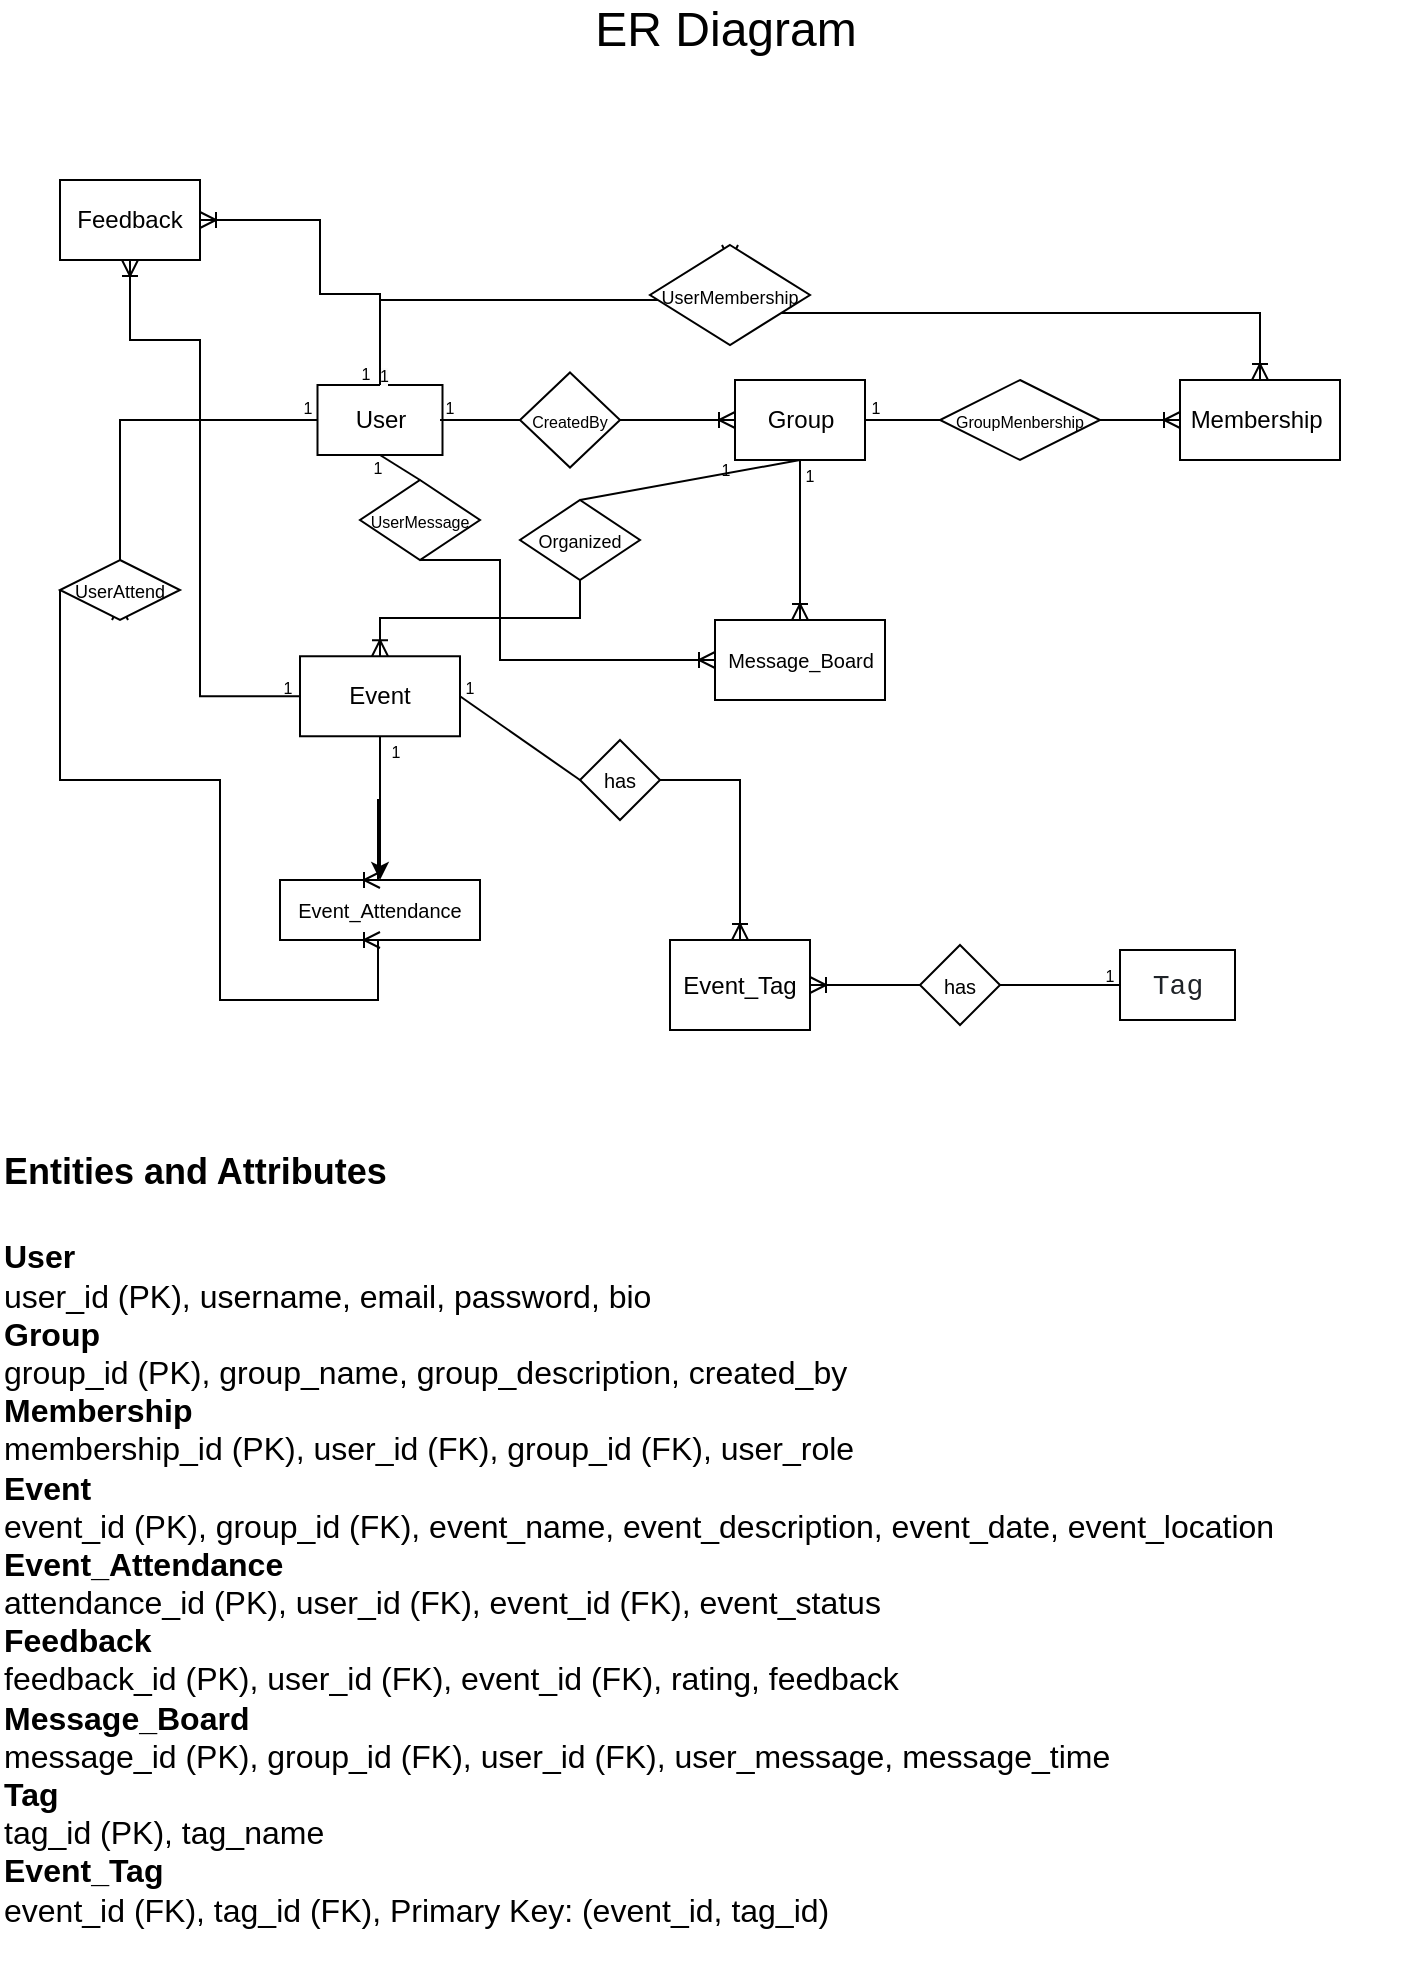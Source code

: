 <mxfile version="25.0.3">
  <diagram id="R2lEEEUBdFMjLlhIrx00" name="Page-1">
    <mxGraphModel dx="751" dy="784" grid="1" gridSize="10" guides="1" tooltips="1" connect="1" arrows="1" fold="1" page="1" pageScale="1" pageWidth="850" pageHeight="1100" math="0" shadow="0" extFonts="Permanent Marker^https://fonts.googleapis.com/css?family=Permanent+Marker">
      <root>
        <mxCell id="0" />
        <mxCell id="1" parent="0" />
        <mxCell id="tW31ty3jrkv9pII8_dhH-2" value="User" style="rounded=0;whiteSpace=wrap;html=1;" parent="1" vertex="1">
          <mxGeometry x="218.75" y="232.5" width="62.5" height="35" as="geometry" />
        </mxCell>
        <mxCell id="tW31ty3jrkv9pII8_dhH-3" value="Group" style="rounded=0;whiteSpace=wrap;html=1;" parent="1" vertex="1">
          <mxGeometry x="427.5" y="230" width="65" height="40" as="geometry" />
        </mxCell>
        <mxCell id="etOm0bvrqToCTYHmyTIq-75" value="" style="edgeStyle=elbowEdgeStyle;rounded=0;orthogonalLoop=1;jettySize=auto;html=1;" edge="1" parent="1" source="tW31ty3jrkv9pII8_dhH-4" target="tW31ty3jrkv9pII8_dhH-5">
          <mxGeometry relative="1" as="geometry" />
        </mxCell>
        <mxCell id="tW31ty3jrkv9pII8_dhH-4" value="Event" style="rounded=0;whiteSpace=wrap;html=1;" parent="1" vertex="1">
          <mxGeometry x="210" y="368.13" width="80" height="40" as="geometry" />
        </mxCell>
        <mxCell id="tW31ty3jrkv9pII8_dhH-5" value="&lt;font style=&quot;font-size: 10px;&quot;&gt;Event_Attendance&lt;/font&gt;" style="rounded=0;whiteSpace=wrap;html=1;" parent="1" vertex="1">
          <mxGeometry x="200" y="480" width="100" height="30" as="geometry" />
        </mxCell>
        <mxCell id="tW31ty3jrkv9pII8_dhH-6" value="Membership&amp;nbsp;" style="rounded=0;whiteSpace=wrap;html=1;" parent="1" vertex="1">
          <mxGeometry x="650" y="230" width="80" height="40" as="geometry" />
        </mxCell>
        <mxCell id="tW31ty3jrkv9pII8_dhH-7" value="Feedback" style="rounded=0;whiteSpace=wrap;html=1;" parent="1" vertex="1">
          <mxGeometry x="90" y="130" width="70" height="40" as="geometry" />
        </mxCell>
        <mxCell id="tW31ty3jrkv9pII8_dhH-8" value="&lt;font style=&quot;font-size: 10px;&quot;&gt;Message_Board&lt;/font&gt;" style="rounded=0;whiteSpace=wrap;html=1;" parent="1" vertex="1">
          <mxGeometry x="417.5" y="350" width="85" height="40" as="geometry" />
        </mxCell>
        <mxCell id="tW31ty3jrkv9pII8_dhH-9" value="&lt;br&gt;&lt;span style=&quot;color: rgb(31, 35, 40); font-family: ui-monospace, SFMono-Regular, &amp;quot;SF Mono&amp;quot;, Menlo, Consolas, &amp;quot;Liberation Mono&amp;quot;, monospace; font-size: 14px; font-style: normal; font-variant-ligatures: normal; font-variant-caps: normal; font-weight: 400; letter-spacing: normal; orphans: 2; text-indent: 0px; text-transform: none; widows: 2; word-spacing: 0px; -webkit-text-stroke-width: 0px; white-space: nowrap; background-color: rgb(255, 255, 255); text-decoration-thickness: initial; text-decoration-style: initial; text-decoration-color: initial; float: none; display: inline !important;&quot;&gt;‎&lt;/span&gt;&lt;span style=&quot;box-sizing: border-box; outline: none; outline-offset: -2px; box-shadow: none; direction: ltr; color: rgb(31, 35, 40); font-family: ui-monospace, SFMono-Regular, &amp;quot;SF Mono&amp;quot;, Menlo, Consolas, &amp;quot;Liberation Mono&amp;quot;, monospace; font-size: 14px; font-style: normal; font-variant-ligatures: normal; font-variant-caps: normal; font-weight: 400; letter-spacing: normal; orphans: 2; text-indent: 0px; text-transform: none; widows: 2; word-spacing: 0px; -webkit-text-stroke-width: 0px; white-space: nowrap; background-color: rgb(255, 255, 255); text-decoration-thickness: initial; text-decoration-style: initial; text-decoration-color: initial;&quot; class=&quot;Box-sc-g0xbh4-0 ljeMiK&quot; tabindex=&quot;0&quot; role=&quot;button&quot;&gt;Tag&lt;/span&gt;&lt;div&gt;&lt;br/&gt;&lt;/div&gt;" style="rounded=0;whiteSpace=wrap;html=1;align=center;" parent="1" vertex="1">
          <mxGeometry x="620" y="515" width="57.5" height="35" as="geometry" />
        </mxCell>
        <mxCell id="tW31ty3jrkv9pII8_dhH-10" value="Event_Tag" style="rounded=0;whiteSpace=wrap;html=1;" parent="1" vertex="1">
          <mxGeometry x="395" y="510" width="70" height="45" as="geometry" />
        </mxCell>
        <mxCell id="etOm0bvrqToCTYHmyTIq-3" value="" style="edgeStyle=entityRelationEdgeStyle;fontSize=12;html=1;endArrow=ERoneToMany;rounded=0;entryX=0;entryY=0.5;entryDx=0;entryDy=0;exitX=1;exitY=0.5;exitDx=0;exitDy=0;" edge="1" parent="1" source="etOm0bvrqToCTYHmyTIq-4" target="tW31ty3jrkv9pII8_dhH-3">
          <mxGeometry width="100" height="100" relative="1" as="geometry">
            <mxPoint x="285" y="310" as="sourcePoint" />
            <mxPoint x="385" y="210" as="targetPoint" />
            <Array as="points">
              <mxPoint x="300" y="250" />
              <mxPoint x="340" y="250" />
            </Array>
          </mxGeometry>
        </mxCell>
        <mxCell id="etOm0bvrqToCTYHmyTIq-4" value="&lt;font style=&quot;font-size: 8px;&quot;&gt;CreatedBy&lt;/font&gt;" style="rhombus;whiteSpace=wrap;html=1;" vertex="1" parent="1">
          <mxGeometry x="320" y="226.25" width="50" height="47.5" as="geometry" />
        </mxCell>
        <mxCell id="etOm0bvrqToCTYHmyTIq-8" value="" style="endArrow=none;html=1;rounded=0;" edge="1" parent="1">
          <mxGeometry width="50" height="50" relative="1" as="geometry">
            <mxPoint x="280" y="250" as="sourcePoint" />
            <mxPoint x="320" y="250" as="targetPoint" />
          </mxGeometry>
        </mxCell>
        <mxCell id="etOm0bvrqToCTYHmyTIq-11" value="&lt;font style=&quot;font-size: 8px;&quot;&gt;1&lt;/font&gt;" style="text;html=1;align=center;verticalAlign=middle;whiteSpace=wrap;rounded=0;" vertex="1" parent="1">
          <mxGeometry x="260" y="230" width="50" height="26.25" as="geometry" />
        </mxCell>
        <mxCell id="etOm0bvrqToCTYHmyTIq-21" value="" style="edgeStyle=elbowEdgeStyle;fontSize=12;html=1;endArrow=ERoneToMany;rounded=0;exitX=0.5;exitY=0;exitDx=0;exitDy=0;elbow=vertical;entryX=0.5;entryY=0;entryDx=0;entryDy=0;" edge="1" parent="1" source="etOm0bvrqToCTYHmyTIq-24" target="tW31ty3jrkv9pII8_dhH-6">
          <mxGeometry width="100" height="100" relative="1" as="geometry">
            <mxPoint x="255" y="180" as="sourcePoint" />
            <mxPoint x="630" y="181" as="targetPoint" />
            <Array as="points" />
          </mxGeometry>
        </mxCell>
        <mxCell id="etOm0bvrqToCTYHmyTIq-23" value="" style="edgeStyle=elbowEdgeStyle;fontSize=12;html=1;endArrow=ERoneToMany;rounded=0;exitX=0.5;exitY=0;exitDx=0;exitDy=0;elbow=vertical;entryX=0.5;entryY=0;entryDx=0;entryDy=0;" edge="1" parent="1" source="tW31ty3jrkv9pII8_dhH-2" target="etOm0bvrqToCTYHmyTIq-24">
          <mxGeometry width="100" height="100" relative="1" as="geometry">
            <mxPoint x="250" y="233" as="sourcePoint" />
            <mxPoint x="630" y="230" as="targetPoint" />
            <Array as="points">
              <mxPoint x="440" y="190" />
            </Array>
          </mxGeometry>
        </mxCell>
        <mxCell id="etOm0bvrqToCTYHmyTIq-24" value="&lt;font style=&quot;font-size: 9px;&quot;&gt;UserMembership&lt;/font&gt;" style="shape=rhombus;perimeter=rhombusPerimeter;whiteSpace=wrap;html=1;align=center;" vertex="1" parent="1">
          <mxGeometry x="385" y="162.5" width="80" height="50" as="geometry" />
        </mxCell>
        <mxCell id="etOm0bvrqToCTYHmyTIq-25" value="&lt;span style=&quot;color: rgb(0, 0, 0); font-family: Helvetica; font-size: 8px; font-style: normal; font-variant-ligatures: normal; font-variant-caps: normal; font-weight: 400; letter-spacing: normal; orphans: 2; text-align: center; text-indent: 0px; text-transform: none; widows: 2; word-spacing: 0px; -webkit-text-stroke-width: 0px; white-space: normal; background-color: rgb(251, 251, 251); text-decoration-thickness: initial; text-decoration-style: initial; text-decoration-color: initial; display: inline !important; float: none;&quot;&gt;1&lt;/span&gt;" style="text;whiteSpace=wrap;html=1;" vertex="1" parent="1">
          <mxGeometry x="247.5" y="212.5" width="15" height="20" as="geometry" />
        </mxCell>
        <mxCell id="etOm0bvrqToCTYHmyTIq-27" value="" style="fontSize=12;html=1;endArrow=ERoneToMany;rounded=0;elbow=vertical;exitX=1;exitY=0.5;exitDx=0;exitDy=0;entryX=0;entryY=0.5;entryDx=0;entryDy=0;" edge="1" parent="1" source="etOm0bvrqToCTYHmyTIq-31" target="tW31ty3jrkv9pII8_dhH-6">
          <mxGeometry width="100" height="100" relative="1" as="geometry">
            <mxPoint x="510" y="290" as="sourcePoint" />
            <mxPoint x="620" y="280" as="targetPoint" />
          </mxGeometry>
        </mxCell>
        <mxCell id="etOm0bvrqToCTYHmyTIq-28" value="&lt;font style=&quot;font-size: 8px;&quot;&gt;1&lt;/font&gt;" style="text;html=1;align=center;verticalAlign=middle;whiteSpace=wrap;rounded=0;" vertex="1" parent="1">
          <mxGeometry x="492.5" y="236.56" width="10" height="13.13" as="geometry" />
        </mxCell>
        <mxCell id="etOm0bvrqToCTYHmyTIq-31" value="&lt;font style=&quot;font-size: 8px;&quot;&gt;GroupMenbership&lt;/font&gt;" style="shape=rhombus;perimeter=rhombusPerimeter;whiteSpace=wrap;html=1;align=center;" vertex="1" parent="1">
          <mxGeometry x="530" y="230" width="80" height="40" as="geometry" />
        </mxCell>
        <mxCell id="etOm0bvrqToCTYHmyTIq-32" value="" style="endArrow=none;html=1;rounded=0;exitX=1;exitY=0.5;exitDx=0;exitDy=0;entryX=0;entryY=0.5;entryDx=0;entryDy=0;" edge="1" parent="1" source="tW31ty3jrkv9pII8_dhH-3" target="etOm0bvrqToCTYHmyTIq-31">
          <mxGeometry relative="1" as="geometry">
            <mxPoint x="470" y="290" as="sourcePoint" />
            <mxPoint x="530" y="290" as="targetPoint" />
          </mxGeometry>
        </mxCell>
        <mxCell id="etOm0bvrqToCTYHmyTIq-33" value="" style="edgeStyle=orthogonalEdgeStyle;fontSize=12;html=1;endArrow=ERoneToMany;rounded=0;exitX=0.5;exitY=1;exitDx=0;exitDy=0;entryX=0.5;entryY=0;entryDx=0;entryDy=0;" edge="1" parent="1" source="etOm0bvrqToCTYHmyTIq-36" target="tW31ty3jrkv9pII8_dhH-4">
          <mxGeometry width="100" height="100" relative="1" as="geometry">
            <mxPoint x="297.5" y="550" as="sourcePoint" />
            <mxPoint x="427.5" y="550" as="targetPoint" />
          </mxGeometry>
        </mxCell>
        <mxCell id="etOm0bvrqToCTYHmyTIq-34" value="&lt;font style=&quot;font-size: 8px;&quot;&gt;1&lt;/font&gt;" style="text;html=1;align=center;verticalAlign=middle;whiteSpace=wrap;rounded=0;" vertex="1" parent="1">
          <mxGeometry x="417.5" y="267.5" width="10" height="13.13" as="geometry" />
        </mxCell>
        <mxCell id="etOm0bvrqToCTYHmyTIq-36" value="&lt;font style=&quot;font-size: 9px;&quot;&gt;Organized&lt;/font&gt;" style="shape=rhombus;perimeter=rhombusPerimeter;whiteSpace=wrap;html=1;align=center;" vertex="1" parent="1">
          <mxGeometry x="320" y="290" width="60" height="40" as="geometry" />
        </mxCell>
        <mxCell id="etOm0bvrqToCTYHmyTIq-37" value="" style="endArrow=none;html=1;rounded=0;exitX=0.5;exitY=0;exitDx=0;exitDy=0;entryX=0.5;entryY=1;entryDx=0;entryDy=0;" edge="1" parent="1" source="etOm0bvrqToCTYHmyTIq-36" target="tW31ty3jrkv9pII8_dhH-3">
          <mxGeometry relative="1" as="geometry">
            <mxPoint x="410" y="310" as="sourcePoint" />
            <mxPoint x="570" y="310" as="targetPoint" />
          </mxGeometry>
        </mxCell>
        <mxCell id="etOm0bvrqToCTYHmyTIq-38" value="" style="edgeStyle=orthogonalEdgeStyle;fontSize=12;html=1;endArrow=ERoneToMany;rounded=0;entryX=0.5;entryY=0;entryDx=0;entryDy=0;exitX=0.5;exitY=1;exitDx=0;exitDy=0;" edge="1" parent="1" source="tW31ty3jrkv9pII8_dhH-4" target="tW31ty3jrkv9pII8_dhH-5">
          <mxGeometry width="100" height="100" relative="1" as="geometry">
            <mxPoint x="300" y="430" as="sourcePoint" />
            <mxPoint x="275" y="555" as="targetPoint" />
            <Array as="points">
              <mxPoint x="250" y="440" />
              <mxPoint x="249" y="440" />
            </Array>
          </mxGeometry>
        </mxCell>
        <mxCell id="etOm0bvrqToCTYHmyTIq-39" value="&lt;font style=&quot;font-size: 8px;&quot;&gt;1&lt;/font&gt;" style="text;html=1;align=center;verticalAlign=middle;whiteSpace=wrap;rounded=0;" vertex="1" parent="1">
          <mxGeometry x="252.5" y="408.13" width="10" height="13.13" as="geometry" />
        </mxCell>
        <mxCell id="etOm0bvrqToCTYHmyTIq-41" value="" style="edgeStyle=orthogonalEdgeStyle;fontSize=12;html=1;endArrow=ERoneToMany;rounded=0;exitX=0;exitY=0.5;exitDx=0;exitDy=0;" edge="1" parent="1" source="etOm0bvrqToCTYHmyTIq-44">
          <mxGeometry width="100" height="100" relative="1" as="geometry">
            <mxPoint x="140" y="310" as="sourcePoint" />
            <mxPoint x="250" y="510" as="targetPoint" />
            <Array as="points">
              <mxPoint x="90" y="430" />
              <mxPoint x="170" y="430" />
              <mxPoint x="170" y="540" />
              <mxPoint x="249" y="540" />
            </Array>
          </mxGeometry>
        </mxCell>
        <mxCell id="etOm0bvrqToCTYHmyTIq-42" value="&lt;font style=&quot;font-size: 8px;&quot;&gt;1&lt;/font&gt;" style="text;html=1;align=center;verticalAlign=middle;whiteSpace=wrap;rounded=0;" vertex="1" parent="1">
          <mxGeometry x="208.75" y="236.56" width="10" height="13.13" as="geometry" />
        </mxCell>
        <mxCell id="etOm0bvrqToCTYHmyTIq-43" value="" style="edgeStyle=orthogonalEdgeStyle;fontSize=12;html=1;endArrow=ERoneToMany;rounded=0;exitX=0;exitY=0.5;exitDx=0;exitDy=0;entryX=0.5;entryY=1;entryDx=0;entryDy=0;" edge="1" parent="1" source="tW31ty3jrkv9pII8_dhH-2" target="etOm0bvrqToCTYHmyTIq-44">
          <mxGeometry width="100" height="100" relative="1" as="geometry">
            <mxPoint x="219" y="250" as="sourcePoint" />
            <mxPoint x="442" y="385" as="targetPoint" />
            <Array as="points">
              <mxPoint x="120" y="250" />
            </Array>
          </mxGeometry>
        </mxCell>
        <mxCell id="etOm0bvrqToCTYHmyTIq-44" value="&lt;font style=&quot;font-size: 9px;&quot;&gt;UserAttend&lt;/font&gt;" style="shape=rhombus;perimeter=rhombusPerimeter;whiteSpace=wrap;html=1;align=center;" vertex="1" parent="1">
          <mxGeometry x="90" y="320" width="60" height="30" as="geometry" />
        </mxCell>
        <mxCell id="etOm0bvrqToCTYHmyTIq-46" value="" style="edgeStyle=orthogonalEdgeStyle;fontSize=12;html=1;endArrow=ERoneToMany;rounded=0;exitX=0;exitY=0.5;exitDx=0;exitDy=0;entryX=0.5;entryY=1;entryDx=0;entryDy=0;" edge="1" parent="1" source="tW31ty3jrkv9pII8_dhH-4" target="tW31ty3jrkv9pII8_dhH-7">
          <mxGeometry width="100" height="100" relative="1" as="geometry">
            <mxPoint x="90" y="374.25" as="sourcePoint" />
            <mxPoint x="180" y="273.75" as="targetPoint" />
            <Array as="points">
              <mxPoint x="160" y="388" />
              <mxPoint x="160" y="210" />
              <mxPoint x="125" y="210" />
            </Array>
          </mxGeometry>
        </mxCell>
        <mxCell id="etOm0bvrqToCTYHmyTIq-47" value="" style="edgeStyle=orthogonalEdgeStyle;fontSize=12;html=1;endArrow=ERoneToMany;rounded=0;elbow=vertical;exitX=0.5;exitY=0;exitDx=0;exitDy=0;entryX=1;entryY=0.5;entryDx=0;entryDy=0;" edge="1" parent="1" source="tW31ty3jrkv9pII8_dhH-2" target="tW31ty3jrkv9pII8_dhH-7">
          <mxGeometry width="100" height="100" relative="1" as="geometry">
            <mxPoint x="243.75" y="192.5" as="sourcePoint" />
            <mxPoint x="170" y="160" as="targetPoint" />
            <Array as="points">
              <mxPoint x="250" y="187" />
              <mxPoint x="220" y="187" />
              <mxPoint x="220" y="150" />
            </Array>
          </mxGeometry>
        </mxCell>
        <mxCell id="etOm0bvrqToCTYHmyTIq-48" value="&lt;font style=&quot;font-size: 8px;&quot;&gt;1&lt;/font&gt;" style="text;html=1;align=center;verticalAlign=middle;whiteSpace=wrap;rounded=0;" vertex="1" parent="1">
          <mxGeometry x="198.75" y="376.87" width="10" height="13.13" as="geometry" />
        </mxCell>
        <mxCell id="etOm0bvrqToCTYHmyTIq-49" value="&lt;font style=&quot;font-size: 8px;&quot;&gt;1&lt;/font&gt;" style="text;html=1;align=center;verticalAlign=middle;whiteSpace=wrap;rounded=0;" vertex="1" parent="1">
          <mxGeometry x="237.5" y="219.37" width="10" height="13.13" as="geometry" />
        </mxCell>
        <mxCell id="etOm0bvrqToCTYHmyTIq-51" value="" style="edgeStyle=elbowEdgeStyle;fontSize=12;html=1;endArrow=ERoneToMany;rounded=0;elbow=vertical;entryX=0.5;entryY=0;entryDx=0;entryDy=0;exitX=0.5;exitY=1;exitDx=0;exitDy=0;" edge="1" parent="1" source="tW31ty3jrkv9pII8_dhH-3" target="tW31ty3jrkv9pII8_dhH-8">
          <mxGeometry width="100" height="100" relative="1" as="geometry">
            <mxPoint x="540" y="390" as="sourcePoint" />
            <mxPoint x="640" y="290" as="targetPoint" />
          </mxGeometry>
        </mxCell>
        <mxCell id="etOm0bvrqToCTYHmyTIq-52" value="&lt;font style=&quot;font-size: 8px;&quot;&gt;1&lt;/font&gt;" style="text;html=1;align=center;verticalAlign=middle;whiteSpace=wrap;rounded=0;" vertex="1" parent="1">
          <mxGeometry x="460" y="270" width="10" height="13.13" as="geometry" />
        </mxCell>
        <mxCell id="etOm0bvrqToCTYHmyTIq-53" value="" style="edgeStyle=elbowEdgeStyle;fontSize=12;html=1;endArrow=ERoneToMany;rounded=0;exitX=0.5;exitY=1;exitDx=0;exitDy=0;entryX=0;entryY=0.5;entryDx=0;entryDy=0;" edge="1" parent="1" source="etOm0bvrqToCTYHmyTIq-56" target="tW31ty3jrkv9pII8_dhH-8">
          <mxGeometry width="100" height="100" relative="1" as="geometry">
            <mxPoint x="250" y="270" as="sourcePoint" />
            <mxPoint x="417.5" y="372.5" as="targetPoint" />
            <Array as="points">
              <mxPoint x="310" y="322.5" />
            </Array>
          </mxGeometry>
        </mxCell>
        <mxCell id="etOm0bvrqToCTYHmyTIq-54" value="&lt;font style=&quot;font-size: 8px;&quot;&gt;1&lt;/font&gt;" style="text;html=1;align=center;verticalAlign=middle;whiteSpace=wrap;rounded=0;" vertex="1" parent="1">
          <mxGeometry x="243.75" y="266.87" width="10" height="13.13" as="geometry" />
        </mxCell>
        <mxCell id="etOm0bvrqToCTYHmyTIq-56" value="&lt;font style=&quot;font-size: 8px;&quot;&gt;UserMessage&lt;/font&gt;" style="shape=rhombus;perimeter=rhombusPerimeter;whiteSpace=wrap;html=1;align=center;" vertex="1" parent="1">
          <mxGeometry x="240" y="280" width="60" height="40" as="geometry" />
        </mxCell>
        <mxCell id="etOm0bvrqToCTYHmyTIq-57" value="" style="endArrow=none;html=1;rounded=0;exitX=0.5;exitY=1;exitDx=0;exitDy=0;entryX=0.5;entryY=0;entryDx=0;entryDy=0;" edge="1" parent="1" source="tW31ty3jrkv9pII8_dhH-2" target="etOm0bvrqToCTYHmyTIq-56">
          <mxGeometry relative="1" as="geometry">
            <mxPoint x="290" y="400" as="sourcePoint" />
            <mxPoint x="450" y="400" as="targetPoint" />
          </mxGeometry>
        </mxCell>
        <mxCell id="etOm0bvrqToCTYHmyTIq-62" value="&lt;font style=&quot;font-size: 10px;&quot;&gt;has&lt;/font&gt;" style="shape=rhombus;perimeter=rhombusPerimeter;whiteSpace=wrap;html=1;align=center;" vertex="1" parent="1">
          <mxGeometry x="350" y="410" width="40" height="40" as="geometry" />
        </mxCell>
        <mxCell id="etOm0bvrqToCTYHmyTIq-65" value="" style="edgeStyle=elbowEdgeStyle;fontSize=12;html=1;endArrow=ERoneToMany;rounded=0;exitX=1;exitY=0.5;exitDx=0;exitDy=0;entryX=0.5;entryY=0;entryDx=0;entryDy=0;elbow=vertical;" edge="1" parent="1" source="etOm0bvrqToCTYHmyTIq-62" target="tW31ty3jrkv9pII8_dhH-10">
          <mxGeometry width="100" height="100" relative="1" as="geometry">
            <mxPoint x="450" y="510" as="sourcePoint" />
            <mxPoint x="550" y="410" as="targetPoint" />
            <Array as="points">
              <mxPoint x="410" y="430" />
            </Array>
          </mxGeometry>
        </mxCell>
        <mxCell id="etOm0bvrqToCTYHmyTIq-68" value="&lt;font style=&quot;font-size: 10px;&quot;&gt;has&lt;/font&gt;" style="shape=rhombus;perimeter=rhombusPerimeter;whiteSpace=wrap;html=1;align=center;" vertex="1" parent="1">
          <mxGeometry x="520" y="512.5" width="40" height="40" as="geometry" />
        </mxCell>
        <mxCell id="etOm0bvrqToCTYHmyTIq-70" value="" style="edgeStyle=entityRelationEdgeStyle;fontSize=12;html=1;endArrow=ERoneToMany;rounded=0;entryX=1;entryY=0.5;entryDx=0;entryDy=0;exitX=0;exitY=0.5;exitDx=0;exitDy=0;" edge="1" parent="1" source="etOm0bvrqToCTYHmyTIq-68" target="tW31ty3jrkv9pII8_dhH-10">
          <mxGeometry width="100" height="100" relative="1" as="geometry">
            <mxPoint x="490" y="508.13" as="sourcePoint" />
            <mxPoint x="590" y="408.13" as="targetPoint" />
          </mxGeometry>
        </mxCell>
        <mxCell id="etOm0bvrqToCTYHmyTIq-72" value="&lt;font style=&quot;font-size: 24px;&quot;&gt;ER Diagram&lt;/font&gt;" style="text;html=1;align=center;verticalAlign=middle;whiteSpace=wrap;rounded=0;" vertex="1" parent="1">
          <mxGeometry x="337.5" y="40" width="170" height="30" as="geometry" />
        </mxCell>
        <mxCell id="etOm0bvrqToCTYHmyTIq-73" value="&lt;div&gt;&lt;font style=&quot;font-size: 18px;&quot;&gt;&lt;b style=&quot;&quot;&gt;Entities and Attributes&lt;/b&gt;&lt;/font&gt;&lt;/div&gt;&lt;div&gt;&lt;font style=&quot;font-size: 18px;&quot;&gt;&lt;b style=&quot;&quot;&gt;&lt;br&gt;&lt;/b&gt;&lt;/font&gt;&lt;/div&gt;&lt;div&gt;&lt;font size=&quot;3&quot;&gt;&lt;b&gt;User&lt;/b&gt;&lt;/font&gt;&lt;/div&gt;&lt;div&gt;&lt;font size=&quot;3&quot;&gt;user_id (PK), username, email, password, bio&lt;/font&gt;&lt;/div&gt;&lt;div&gt;&lt;font size=&quot;3&quot;&gt;&lt;b&gt;Group&lt;/b&gt;&lt;/font&gt;&lt;/div&gt;&lt;div&gt;&lt;font size=&quot;3&quot;&gt;group_id (PK), group_name, group_description, created_by&lt;/font&gt;&lt;/div&gt;&lt;div&gt;&lt;font size=&quot;3&quot;&gt;&lt;b&gt;Membership&lt;/b&gt;&lt;/font&gt;&lt;/div&gt;&lt;div&gt;&lt;font size=&quot;3&quot;&gt;membership_id (PK), user_id (FK), group_id (FK), user_role&lt;/font&gt;&lt;/div&gt;&lt;div&gt;&lt;font size=&quot;3&quot;&gt;&lt;b&gt;Event&lt;/b&gt;&lt;/font&gt;&lt;/div&gt;&lt;div&gt;&lt;font size=&quot;3&quot;&gt;event_id (PK), group_id (FK), event_name, event_description, event_date, event_location&lt;/font&gt;&lt;/div&gt;&lt;div&gt;&lt;font size=&quot;3&quot;&gt;&lt;b&gt;Event_Attendance&lt;/b&gt;&lt;/font&gt;&lt;/div&gt;&lt;div&gt;&lt;font size=&quot;3&quot;&gt;attendance_id (PK), user_id (FK), event_id (FK), event_status&lt;/font&gt;&lt;/div&gt;&lt;div&gt;&lt;font size=&quot;3&quot;&gt;&lt;b&gt;Feedback&lt;/b&gt;&lt;/font&gt;&lt;/div&gt;&lt;div&gt;&lt;font size=&quot;3&quot;&gt;feedback_id (PK), user_id (FK), event_id (FK), rating, feedback&lt;/font&gt;&lt;/div&gt;&lt;div&gt;&lt;font size=&quot;3&quot;&gt;&lt;b&gt;Message_Board&lt;/b&gt;&lt;/font&gt;&lt;/div&gt;&lt;div&gt;&lt;font size=&quot;3&quot;&gt;message_id (PK), group_id (FK), user_id (FK), user_message, message_time&lt;/font&gt;&lt;/div&gt;&lt;div&gt;&lt;font size=&quot;3&quot;&gt;&lt;b&gt;Tag&lt;/b&gt;&lt;/font&gt;&lt;/div&gt;&lt;div&gt;&lt;font size=&quot;3&quot;&gt;tag_id (PK), tag_name&lt;/font&gt;&lt;/div&gt;&lt;div&gt;&lt;font size=&quot;3&quot;&gt;&lt;b&gt;Event_Tag&lt;/b&gt;&lt;/font&gt;&lt;/div&gt;&lt;div&gt;&lt;font size=&quot;3&quot;&gt;event_id (FK), tag_id (FK), Primary Key: (event_id, tag_id)&lt;/font&gt;&lt;/div&gt;" style="text;html=1;align=left;verticalAlign=middle;whiteSpace=wrap;rounded=0;" vertex="1" parent="1">
          <mxGeometry x="60" y="600" width="710" height="420" as="geometry" />
        </mxCell>
        <mxCell id="etOm0bvrqToCTYHmyTIq-74" value="" style="endArrow=none;html=1;rounded=0;exitX=1;exitY=0.5;exitDx=0;exitDy=0;entryX=0;entryY=0.5;entryDx=0;entryDy=0;" edge="1" parent="1" source="tW31ty3jrkv9pII8_dhH-4" target="etOm0bvrqToCTYHmyTIq-62">
          <mxGeometry width="50" height="50" relative="1" as="geometry">
            <mxPoint x="330" y="430" as="sourcePoint" />
            <mxPoint x="380" y="380" as="targetPoint" />
            <Array as="points" />
          </mxGeometry>
        </mxCell>
        <mxCell id="etOm0bvrqToCTYHmyTIq-76" value="&lt;font style=&quot;font-size: 8px;&quot;&gt;1&lt;/font&gt;" style="text;html=1;align=center;verticalAlign=middle;whiteSpace=wrap;rounded=0;" vertex="1" parent="1">
          <mxGeometry x="290" y="376.87" width="10" height="13.13" as="geometry" />
        </mxCell>
        <mxCell id="etOm0bvrqToCTYHmyTIq-77" value="" style="endArrow=none;html=1;rounded=0;exitX=1;exitY=0.5;exitDx=0;exitDy=0;entryX=0;entryY=0.5;entryDx=0;entryDy=0;" edge="1" parent="1" source="etOm0bvrqToCTYHmyTIq-68" target="tW31ty3jrkv9pII8_dhH-9">
          <mxGeometry width="50" height="50" relative="1" as="geometry">
            <mxPoint x="550" y="600" as="sourcePoint" />
            <mxPoint x="600" y="550" as="targetPoint" />
          </mxGeometry>
        </mxCell>
        <mxCell id="etOm0bvrqToCTYHmyTIq-78" value="&lt;font style=&quot;font-size: 8px;&quot;&gt;1&lt;/font&gt;" style="text;html=1;align=center;verticalAlign=middle;whiteSpace=wrap;rounded=0;" vertex="1" parent="1">
          <mxGeometry x="610" y="520" width="10" height="13.13" as="geometry" />
        </mxCell>
      </root>
    </mxGraphModel>
  </diagram>
</mxfile>
